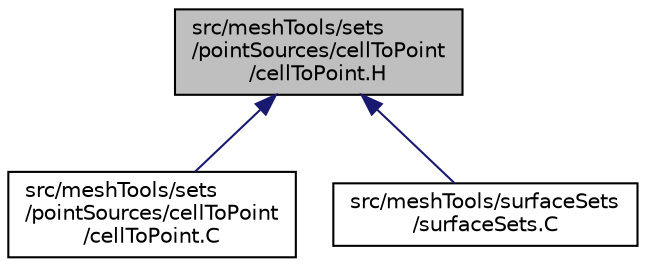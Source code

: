 digraph "src/meshTools/sets/pointSources/cellToPoint/cellToPoint.H"
{
  bgcolor="transparent";
  edge [fontname="Helvetica",fontsize="10",labelfontname="Helvetica",labelfontsize="10"];
  node [fontname="Helvetica",fontsize="10",shape=record];
  Node160 [label="src/meshTools/sets\l/pointSources/cellToPoint\l/cellToPoint.H",height=0.2,width=0.4,color="black", fillcolor="grey75", style="filled", fontcolor="black"];
  Node160 -> Node161 [dir="back",color="midnightblue",fontsize="10",style="solid",fontname="Helvetica"];
  Node161 [label="src/meshTools/sets\l/pointSources/cellToPoint\l/cellToPoint.C",height=0.2,width=0.4,color="black",URL="$a08759.html"];
  Node160 -> Node162 [dir="back",color="midnightblue",fontsize="10",style="solid",fontname="Helvetica"];
  Node162 [label="src/meshTools/surfaceSets\l/surfaceSets.C",height=0.2,width=0.4,color="black",URL="$a08855.html"];
}
